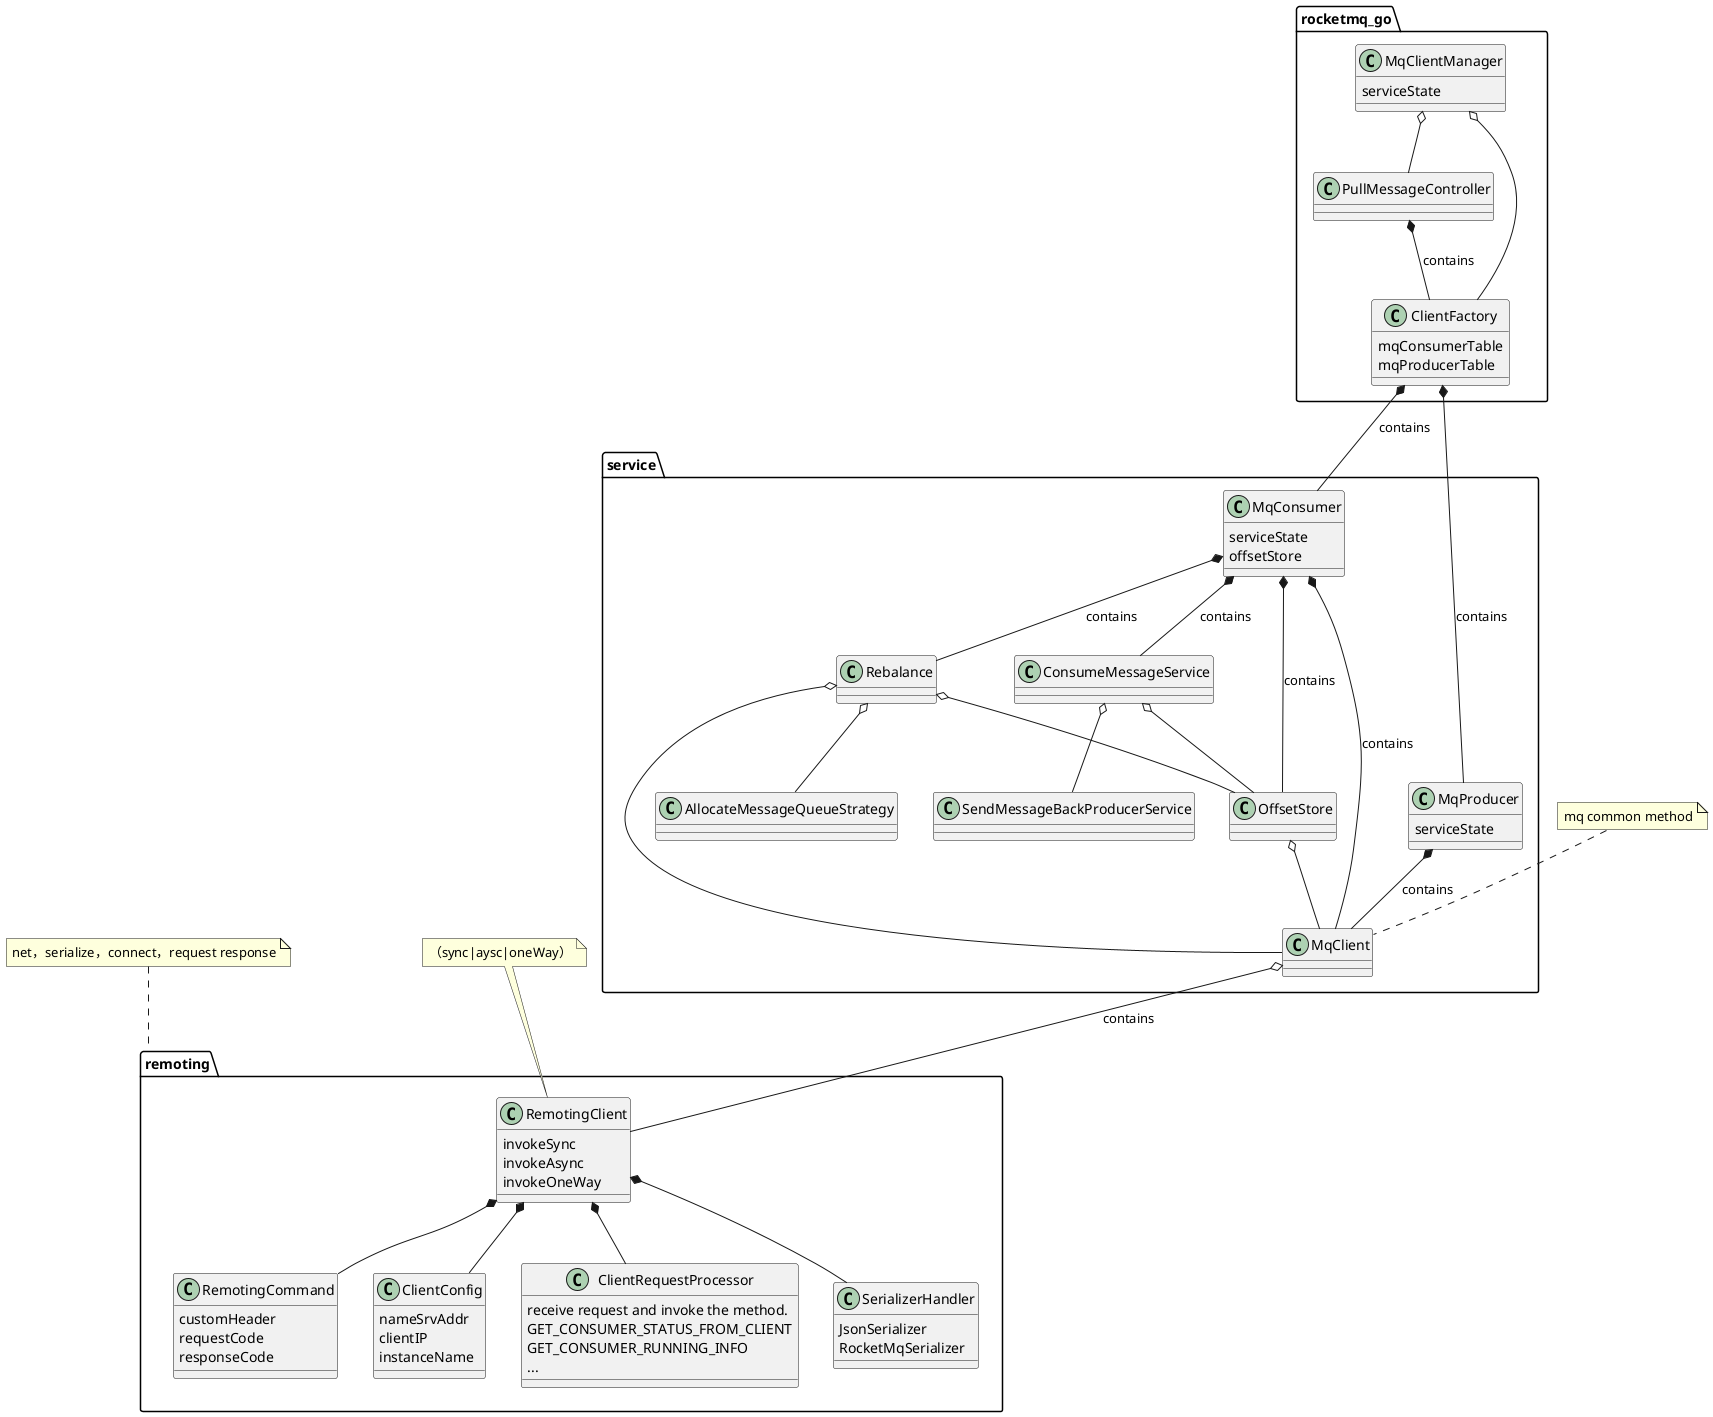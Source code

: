 @startuml


class rocketmq_go.MqClientManager{
serviceState
}
class rocketmq_go.PullMessageController{

}
class service.AllocateMessageQueueStrategy{
}
class rocketmq_go.ClientFactory{
mqConsumerTable
mqProducerTable
}
class service.MqConsumer{
serviceState
offsetStore
}
class service.MqProducer{
serviceState
 }
 class service.MqClient{


 }
  class remoting.RemotingClient{
   invokeSync
   invokeAsync
   invokeOneWay
  }
 class remoting.RemotingCommand{
  customHeader
  requestCode
  responseCode
 }
  class remoting.ClientConfig{
   nameSrvAddr
   clientIP
   instanceName
  }
  class remoting.ClientRequestProcessor{
     receive request and invoke the method.
     GET_CONSUMER_STATUS_FROM_CLIENT
     GET_CONSUMER_RUNNING_INFO
     ...
    }
    class remoting.SerializerHandler{
       JsonSerializer
       RocketMqSerializer
    }


namespace service{


rocketmq_go.PullMessageController *-- rocketmq_go.ClientFactory:contains
rocketmq_go.ClientFactory *-- MqProducer:contains
rocketmq_go.ClientFactory *-- MqConsumer:contains
MqProducer *-- service.MqClient :contains
MqConsumer *-- service.MqClient : contains
MqConsumer *-- service.OffsetStore : contains
MqConsumer *-- service.Rebalance : contains
MqConsumer *-- service.ConsumeMessageService : contains

}

namespace service{
    MqClient o-- remoting.RemotingClient:contains
    OffsetStore o-- MqClient
    Rebalance o-- MqClient
    Rebalance o-- OffsetStore
    Rebalance o-- AllocateMessageQueueStrategy
    ConsumeMessageService o-- SendMessageBackProducerService
    ConsumeMessageService o-- OffsetStore
}

namespace remoting {
  RemotingClient  *-- RemotingCommand
  RemotingClient *-- ClientConfig
    RemotingClient  *-- ClientRequestProcessor
    RemotingClient *-- SerializerHandler


}

namespace rocketmq_go{
    MqClientManager o-- PullMessageController
    MqClientManager o-- ClientFactory
}


note top of remoting.RemotingClient :（sync|aysc|oneWay）
note top of remoting :net，serialize，connect，request response
note top of service.MqClient :mq common method
@enduml